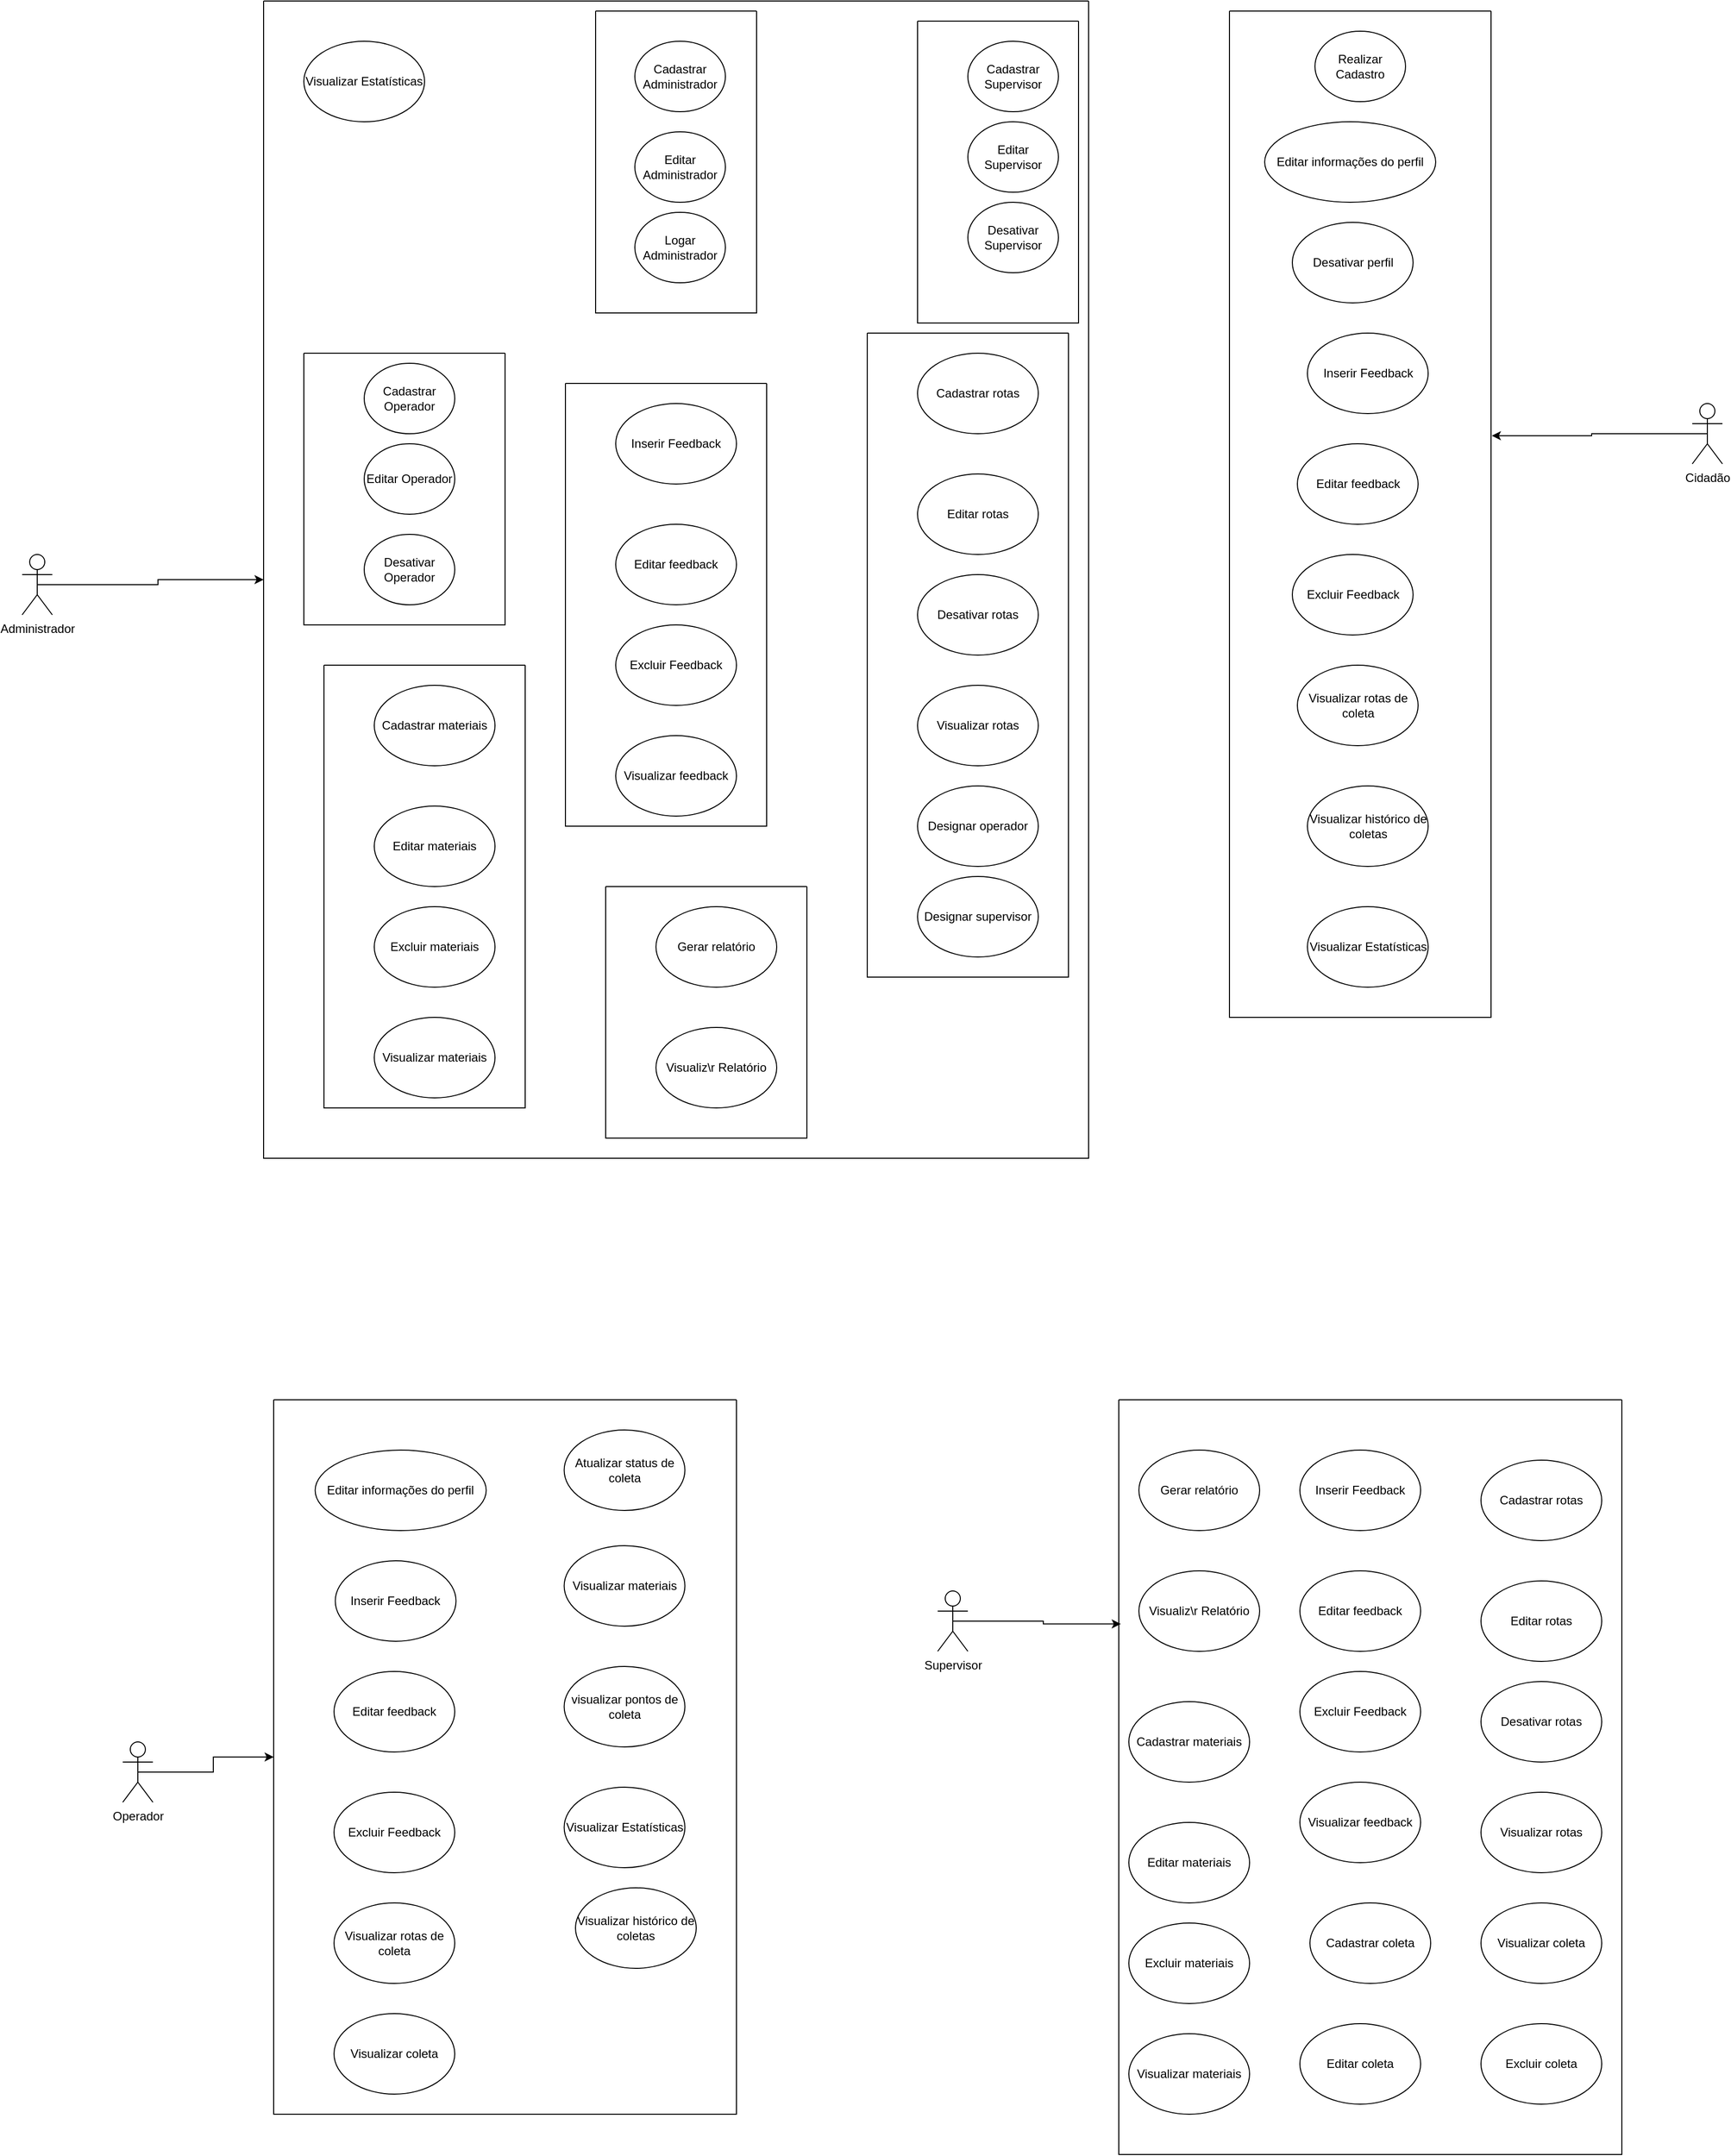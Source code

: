 <mxfile version="24.8.3">
  <diagram name="Página-1" id="-hNQNOBoWdc49GFBCAFE">
    <mxGraphModel dx="2200" dy="1170" grid="1" gridSize="10" guides="1" tooltips="1" connect="1" arrows="1" fold="1" page="1" pageScale="1" pageWidth="3300" pageHeight="4681" math="0" shadow="0">
      <root>
        <mxCell id="0" />
        <mxCell id="1" parent="0" />
        <mxCell id="nr1bMBN_gZwiYWZxmawI-154" style="edgeStyle=orthogonalEdgeStyle;rounded=0;orthogonalLoop=1;jettySize=auto;html=1;exitX=0.5;exitY=0.5;exitDx=0;exitDy=0;exitPerimeter=0;entryX=0;entryY=0.5;entryDx=0;entryDy=0;" edge="1" parent="1" source="eNu-A9OQDc99dVDA0O8h-1" target="nr1bMBN_gZwiYWZxmawI-37">
          <mxGeometry relative="1" as="geometry" />
        </mxCell>
        <mxCell id="eNu-A9OQDc99dVDA0O8h-1" value="Administrador" style="shape=umlActor;verticalLabelPosition=bottom;verticalAlign=top;html=1;outlineConnect=0;" parent="1" vertex="1">
          <mxGeometry x="90" y="550" width="30" height="60" as="geometry" />
        </mxCell>
        <mxCell id="eNu-A9OQDc99dVDA0O8h-3" value="Cidadão" style="shape=umlActor;verticalLabelPosition=bottom;verticalAlign=top;html=1;outlineConnect=0;" parent="1" vertex="1">
          <mxGeometry x="1750" y="400" width="30" height="60" as="geometry" />
        </mxCell>
        <mxCell id="vZEjTpDBOFY25wOexT_T-3" value="Cadastrar Supervisor" style="ellipse;whiteSpace=wrap;html=1;" parent="1" vertex="1">
          <mxGeometry x="1030" y="40" width="90" height="70" as="geometry" />
        </mxCell>
        <mxCell id="vZEjTpDBOFY25wOexT_T-10" value="Editar Supervisor" style="ellipse;whiteSpace=wrap;html=1;" parent="1" vertex="1">
          <mxGeometry x="1030" y="120" width="90" height="70" as="geometry" />
        </mxCell>
        <mxCell id="vZEjTpDBOFY25wOexT_T-11" value="Desativar Supervisor" style="ellipse;whiteSpace=wrap;html=1;" parent="1" vertex="1">
          <mxGeometry x="1030" y="200" width="90" height="70" as="geometry" />
        </mxCell>
        <mxCell id="vZEjTpDBOFY25wOexT_T-17" value="" style="swimlane;startSize=0;" parent="1" vertex="1">
          <mxGeometry x="370" y="350" width="200" height="270" as="geometry" />
        </mxCell>
        <mxCell id="vZEjTpDBOFY25wOexT_T-12" value="Desativar Operador" style="ellipse;whiteSpace=wrap;html=1;" parent="vZEjTpDBOFY25wOexT_T-17" vertex="1">
          <mxGeometry x="60" y="180" width="90" height="70" as="geometry" />
        </mxCell>
        <mxCell id="vZEjTpDBOFY25wOexT_T-9" value="Editar Operador" style="ellipse;whiteSpace=wrap;html=1;" parent="vZEjTpDBOFY25wOexT_T-17" vertex="1">
          <mxGeometry x="60" y="90" width="90" height="70" as="geometry" />
        </mxCell>
        <mxCell id="vZEjTpDBOFY25wOexT_T-2" value="Cadastrar Operador" style="ellipse;whiteSpace=wrap;html=1;" parent="vZEjTpDBOFY25wOexT_T-17" vertex="1">
          <mxGeometry x="60" y="10" width="90" height="70" as="geometry" />
        </mxCell>
        <mxCell id="nr1bMBN_gZwiYWZxmawI-7" value="Inserir Feedback" style="ellipse;whiteSpace=wrap;html=1;" vertex="1" parent="1">
          <mxGeometry x="680" y="400" width="120" height="80" as="geometry" />
        </mxCell>
        <mxCell id="nr1bMBN_gZwiYWZxmawI-8" value="Editar feedback" style="ellipse;whiteSpace=wrap;html=1;" vertex="1" parent="1">
          <mxGeometry x="680" y="520" width="120" height="80" as="geometry" />
        </mxCell>
        <mxCell id="nr1bMBN_gZwiYWZxmawI-9" value="Excluir Feedback" style="ellipse;whiteSpace=wrap;html=1;" vertex="1" parent="1">
          <mxGeometry x="680" y="620" width="120" height="80" as="geometry" />
        </mxCell>
        <mxCell id="nr1bMBN_gZwiYWZxmawI-11" value="" style="swimlane;startSize=0;" vertex="1" parent="1">
          <mxGeometry x="1290" y="10" width="260" height="1000" as="geometry" />
        </mxCell>
        <mxCell id="vZEjTpDBOFY25wOexT_T-4" value="Realizar Cadastro" style="ellipse;whiteSpace=wrap;html=1;" parent="nr1bMBN_gZwiYWZxmawI-11" vertex="1">
          <mxGeometry x="85" y="20" width="90" height="70" as="geometry" />
        </mxCell>
        <mxCell id="nr1bMBN_gZwiYWZxmawI-3" value="Inserir Feedback" style="ellipse;whiteSpace=wrap;html=1;" vertex="1" parent="nr1bMBN_gZwiYWZxmawI-11">
          <mxGeometry x="77.5" y="320" width="120" height="80" as="geometry" />
        </mxCell>
        <mxCell id="nr1bMBN_gZwiYWZxmawI-4" value="Visualizar rotas de coleta" style="ellipse;whiteSpace=wrap;html=1;" vertex="1" parent="nr1bMBN_gZwiYWZxmawI-11">
          <mxGeometry x="67.5" y="650" width="120" height="80" as="geometry" />
        </mxCell>
        <mxCell id="nr1bMBN_gZwiYWZxmawI-6" value="Excluir Feedback" style="ellipse;whiteSpace=wrap;html=1;" vertex="1" parent="nr1bMBN_gZwiYWZxmawI-11">
          <mxGeometry x="62.5" y="540" width="120" height="80" as="geometry" />
        </mxCell>
        <mxCell id="nr1bMBN_gZwiYWZxmawI-5" value="Editar feedback" style="ellipse;whiteSpace=wrap;html=1;" vertex="1" parent="nr1bMBN_gZwiYWZxmawI-11">
          <mxGeometry x="67.5" y="430" width="120" height="80" as="geometry" />
        </mxCell>
        <mxCell id="nr1bMBN_gZwiYWZxmawI-45" value="Editar informações do perfil" style="ellipse;whiteSpace=wrap;html=1;" vertex="1" parent="nr1bMBN_gZwiYWZxmawI-11">
          <mxGeometry x="35" y="110" width="170" height="80" as="geometry" />
        </mxCell>
        <mxCell id="nr1bMBN_gZwiYWZxmawI-46" value="Desativar perfil" style="ellipse;whiteSpace=wrap;html=1;" vertex="1" parent="nr1bMBN_gZwiYWZxmawI-11">
          <mxGeometry x="62.5" y="210" width="120" height="80" as="geometry" />
        </mxCell>
        <mxCell id="nr1bMBN_gZwiYWZxmawI-48" value="Visualizar histórico de coletas" style="ellipse;whiteSpace=wrap;html=1;" vertex="1" parent="nr1bMBN_gZwiYWZxmawI-11">
          <mxGeometry x="77.5" y="770" width="120" height="80" as="geometry" />
        </mxCell>
        <mxCell id="nr1bMBN_gZwiYWZxmawI-49" value="Visualiza&lt;span style=&quot;background-color: initial;&quot;&gt;r Estatísticas&lt;/span&gt;" style="ellipse;whiteSpace=wrap;html=1;" vertex="1" parent="nr1bMBN_gZwiYWZxmawI-11">
          <mxGeometry x="77.5" y="890" width="120" height="80" as="geometry" />
        </mxCell>
        <mxCell id="nr1bMBN_gZwiYWZxmawI-12" value="Visualizar feedback" style="ellipse;whiteSpace=wrap;html=1;" vertex="1" parent="1">
          <mxGeometry x="680" y="730" width="120" height="80" as="geometry" />
        </mxCell>
        <mxCell id="nr1bMBN_gZwiYWZxmawI-13" value="" style="swimlane;startSize=0;" vertex="1" parent="1">
          <mxGeometry x="660" y="10" width="160" height="300" as="geometry" />
        </mxCell>
        <mxCell id="nr1bMBN_gZwiYWZxmawI-14" value="" style="swimlane;startSize=0;" vertex="1" parent="1">
          <mxGeometry x="630" y="380" width="200" height="440" as="geometry" />
        </mxCell>
        <mxCell id="nr1bMBN_gZwiYWZxmawI-15" value="Cadastrar materiais" style="ellipse;whiteSpace=wrap;html=1;" vertex="1" parent="1">
          <mxGeometry x="440" y="680" width="120" height="80" as="geometry" />
        </mxCell>
        <mxCell id="nr1bMBN_gZwiYWZxmawI-16" value="Editar materiais" style="ellipse;whiteSpace=wrap;html=1;" vertex="1" parent="1">
          <mxGeometry x="440" y="800" width="120" height="80" as="geometry" />
        </mxCell>
        <mxCell id="nr1bMBN_gZwiYWZxmawI-17" value="Excluir materiais" style="ellipse;whiteSpace=wrap;html=1;" vertex="1" parent="1">
          <mxGeometry x="440" y="900" width="120" height="80" as="geometry" />
        </mxCell>
        <mxCell id="nr1bMBN_gZwiYWZxmawI-18" value="Visualizar materiais" style="ellipse;whiteSpace=wrap;html=1;" vertex="1" parent="1">
          <mxGeometry x="440" y="1010" width="120" height="80" as="geometry" />
        </mxCell>
        <mxCell id="nr1bMBN_gZwiYWZxmawI-19" value="" style="swimlane;startSize=0;" vertex="1" parent="1">
          <mxGeometry x="390" y="660" width="200" height="440" as="geometry" />
        </mxCell>
        <mxCell id="nr1bMBN_gZwiYWZxmawI-29" value="Gerar relatório" style="ellipse;whiteSpace=wrap;html=1;" vertex="1" parent="1">
          <mxGeometry x="720" y="900" width="120" height="80" as="geometry" />
        </mxCell>
        <mxCell id="nr1bMBN_gZwiYWZxmawI-30" value="Visualiz\r Relatório" style="ellipse;whiteSpace=wrap;html=1;" vertex="1" parent="1">
          <mxGeometry x="720" y="1020" width="120" height="80" as="geometry" />
        </mxCell>
        <mxCell id="nr1bMBN_gZwiYWZxmawI-33" value="" style="swimlane;startSize=0;" vertex="1" parent="1">
          <mxGeometry x="670" y="880" width="200" height="250" as="geometry" />
        </mxCell>
        <mxCell id="nr1bMBN_gZwiYWZxmawI-37" value="" style="swimlane;startSize=0;" vertex="1" parent="1">
          <mxGeometry x="330" width="820" height="1150" as="geometry" />
        </mxCell>
        <mxCell id="nr1bMBN_gZwiYWZxmawI-36" value="Visualiza&lt;span style=&quot;background-color: initial;&quot;&gt;r Estatísticas&lt;/span&gt;" style="ellipse;whiteSpace=wrap;html=1;" vertex="1" parent="nr1bMBN_gZwiYWZxmawI-37">
          <mxGeometry x="40" y="40" width="120" height="80" as="geometry" />
        </mxCell>
        <mxCell id="nr1bMBN_gZwiYWZxmawI-20" value="Cadastrar rotas" style="ellipse;whiteSpace=wrap;html=1;" vertex="1" parent="nr1bMBN_gZwiYWZxmawI-37">
          <mxGeometry x="650" y="350" width="120" height="80" as="geometry" />
        </mxCell>
        <mxCell id="nr1bMBN_gZwiYWZxmawI-21" value="Editar rotas" style="ellipse;whiteSpace=wrap;html=1;" vertex="1" parent="nr1bMBN_gZwiYWZxmawI-37">
          <mxGeometry x="650" y="470" width="120" height="80" as="geometry" />
        </mxCell>
        <mxCell id="nr1bMBN_gZwiYWZxmawI-22" value="Desativar&amp;nbsp;&lt;span style=&quot;background-color: initial;&quot;&gt;rotas&lt;/span&gt;" style="ellipse;whiteSpace=wrap;html=1;" vertex="1" parent="nr1bMBN_gZwiYWZxmawI-37">
          <mxGeometry x="650" y="570" width="120" height="80" as="geometry" />
        </mxCell>
        <mxCell id="nr1bMBN_gZwiYWZxmawI-23" value="Visualizar rotas" style="ellipse;whiteSpace=wrap;html=1;" vertex="1" parent="nr1bMBN_gZwiYWZxmawI-37">
          <mxGeometry x="650" y="680" width="120" height="80" as="geometry" />
        </mxCell>
        <mxCell id="nr1bMBN_gZwiYWZxmawI-24" value="" style="swimlane;startSize=0;" vertex="1" parent="nr1bMBN_gZwiYWZxmawI-37">
          <mxGeometry x="600" y="330" width="200" height="640" as="geometry" />
        </mxCell>
        <mxCell id="nr1bMBN_gZwiYWZxmawI-27" value="Designar operador" style="ellipse;whiteSpace=wrap;html=1;" vertex="1" parent="nr1bMBN_gZwiYWZxmawI-24">
          <mxGeometry x="50" y="450" width="120" height="80" as="geometry" />
        </mxCell>
        <mxCell id="nr1bMBN_gZwiYWZxmawI-28" value="Designar supervisor" style="ellipse;whiteSpace=wrap;html=1;" vertex="1" parent="nr1bMBN_gZwiYWZxmawI-24">
          <mxGeometry x="50" y="540" width="120" height="80" as="geometry" />
        </mxCell>
        <mxCell id="nr1bMBN_gZwiYWZxmawI-64" style="edgeStyle=orthogonalEdgeStyle;rounded=0;orthogonalLoop=1;jettySize=auto;html=1;exitX=0.5;exitY=0.5;exitDx=0;exitDy=0;exitPerimeter=0;entryX=0;entryY=0.5;entryDx=0;entryDy=0;" edge="1" parent="1" source="nr1bMBN_gZwiYWZxmawI-38" target="nr1bMBN_gZwiYWZxmawI-51">
          <mxGeometry relative="1" as="geometry" />
        </mxCell>
        <mxCell id="nr1bMBN_gZwiYWZxmawI-38" value="Operador&lt;div&gt;&lt;br&gt;&lt;/div&gt;" style="shape=umlActor;verticalLabelPosition=bottom;verticalAlign=top;html=1;outlineConnect=0;" vertex="1" parent="1">
          <mxGeometry x="190" y="1730" width="30" height="60" as="geometry" />
        </mxCell>
        <mxCell id="nr1bMBN_gZwiYWZxmawI-39" value="Supervisor" style="shape=umlActor;verticalLabelPosition=bottom;verticalAlign=top;html=1;outlineConnect=0;" vertex="1" parent="1">
          <mxGeometry x="1000" y="1580" width="30" height="60" as="geometry" />
        </mxCell>
        <mxCell id="nr1bMBN_gZwiYWZxmawI-50" style="edgeStyle=orthogonalEdgeStyle;rounded=0;orthogonalLoop=1;jettySize=auto;html=1;exitX=0.5;exitY=0.5;exitDx=0;exitDy=0;exitPerimeter=0;entryX=1.003;entryY=0.422;entryDx=0;entryDy=0;entryPerimeter=0;" edge="1" parent="1" source="eNu-A9OQDc99dVDA0O8h-3" target="nr1bMBN_gZwiYWZxmawI-11">
          <mxGeometry relative="1" as="geometry" />
        </mxCell>
        <mxCell id="nr1bMBN_gZwiYWZxmawI-51" value="" style="swimlane;startSize=0;" vertex="1" parent="1">
          <mxGeometry x="340" y="1390" width="460" height="710" as="geometry" />
        </mxCell>
        <mxCell id="nr1bMBN_gZwiYWZxmawI-53" value="Inserir Feedback" style="ellipse;whiteSpace=wrap;html=1;" vertex="1" parent="nr1bMBN_gZwiYWZxmawI-51">
          <mxGeometry x="61.25" y="160" width="120" height="80" as="geometry" />
        </mxCell>
        <mxCell id="nr1bMBN_gZwiYWZxmawI-54" value="Visualizar rotas de coleta" style="ellipse;whiteSpace=wrap;html=1;" vertex="1" parent="nr1bMBN_gZwiYWZxmawI-51">
          <mxGeometry x="60" y="500" width="120" height="80" as="geometry" />
        </mxCell>
        <mxCell id="nr1bMBN_gZwiYWZxmawI-55" value="Excluir Feedback" style="ellipse;whiteSpace=wrap;html=1;" vertex="1" parent="nr1bMBN_gZwiYWZxmawI-51">
          <mxGeometry x="60" y="390" width="120" height="80" as="geometry" />
        </mxCell>
        <mxCell id="nr1bMBN_gZwiYWZxmawI-56" value="Editar feedback" style="ellipse;whiteSpace=wrap;html=1;" vertex="1" parent="nr1bMBN_gZwiYWZxmawI-51">
          <mxGeometry x="60" y="270" width="120" height="80" as="geometry" />
        </mxCell>
        <mxCell id="nr1bMBN_gZwiYWZxmawI-57" value="Editar informações do perfil" style="ellipse;whiteSpace=wrap;html=1;" vertex="1" parent="nr1bMBN_gZwiYWZxmawI-51">
          <mxGeometry x="41.25" y="50" width="170" height="80" as="geometry" />
        </mxCell>
        <mxCell id="nr1bMBN_gZwiYWZxmawI-59" value="Visualizar histórico de coletas" style="ellipse;whiteSpace=wrap;html=1;" vertex="1" parent="nr1bMBN_gZwiYWZxmawI-51">
          <mxGeometry x="300" y="485" width="120" height="80" as="geometry" />
        </mxCell>
        <mxCell id="nr1bMBN_gZwiYWZxmawI-60" value="Visualiza&lt;span style=&quot;background-color: initial;&quot;&gt;r Estatísticas&lt;/span&gt;" style="ellipse;whiteSpace=wrap;html=1;" vertex="1" parent="nr1bMBN_gZwiYWZxmawI-51">
          <mxGeometry x="288.75" y="385" width="120" height="80" as="geometry" />
        </mxCell>
        <mxCell id="nr1bMBN_gZwiYWZxmawI-61" value="Atualizar status de coleta" style="ellipse;whiteSpace=wrap;html=1;" vertex="1" parent="nr1bMBN_gZwiYWZxmawI-51">
          <mxGeometry x="288.75" y="30" width="120" height="80" as="geometry" />
        </mxCell>
        <mxCell id="nr1bMBN_gZwiYWZxmawI-62" value="Visualizar materiais" style="ellipse;whiteSpace=wrap;html=1;" vertex="1" parent="nr1bMBN_gZwiYWZxmawI-51">
          <mxGeometry x="288.75" y="145" width="120" height="80" as="geometry" />
        </mxCell>
        <mxCell id="nr1bMBN_gZwiYWZxmawI-63" value="visualizar pontos de coleta" style="ellipse;whiteSpace=wrap;html=1;" vertex="1" parent="nr1bMBN_gZwiYWZxmawI-51">
          <mxGeometry x="288.75" y="265" width="120" height="80" as="geometry" />
        </mxCell>
        <mxCell id="nr1bMBN_gZwiYWZxmawI-65" value="Visualizar coleta" style="ellipse;whiteSpace=wrap;html=1;" vertex="1" parent="nr1bMBN_gZwiYWZxmawI-51">
          <mxGeometry x="60" y="610" width="120" height="80" as="geometry" />
        </mxCell>
        <mxCell id="nr1bMBN_gZwiYWZxmawI-122" value="Inserir Feedback" style="ellipse;whiteSpace=wrap;html=1;" vertex="1" parent="1">
          <mxGeometry x="1360" y="1440" width="120" height="80" as="geometry" />
        </mxCell>
        <mxCell id="nr1bMBN_gZwiYWZxmawI-123" value="Editar feedback" style="ellipse;whiteSpace=wrap;html=1;" vertex="1" parent="1">
          <mxGeometry x="1360" y="1560" width="120" height="80" as="geometry" />
        </mxCell>
        <mxCell id="nr1bMBN_gZwiYWZxmawI-124" value="Excluir Feedback" style="ellipse;whiteSpace=wrap;html=1;" vertex="1" parent="1">
          <mxGeometry x="1360" y="1660" width="120" height="80" as="geometry" />
        </mxCell>
        <mxCell id="nr1bMBN_gZwiYWZxmawI-125" value="Visualizar feedback" style="ellipse;whiteSpace=wrap;html=1;" vertex="1" parent="1">
          <mxGeometry x="1360" y="1770" width="120" height="80" as="geometry" />
        </mxCell>
        <mxCell id="nr1bMBN_gZwiYWZxmawI-127" value="Cadastrar materiais" style="ellipse;whiteSpace=wrap;html=1;" vertex="1" parent="1">
          <mxGeometry x="1190" y="1690" width="120" height="80" as="geometry" />
        </mxCell>
        <mxCell id="nr1bMBN_gZwiYWZxmawI-128" value="Editar materiais" style="ellipse;whiteSpace=wrap;html=1;" vertex="1" parent="1">
          <mxGeometry x="1190" y="1810" width="120" height="80" as="geometry" />
        </mxCell>
        <mxCell id="nr1bMBN_gZwiYWZxmawI-129" value="Excluir materiais" style="ellipse;whiteSpace=wrap;html=1;" vertex="1" parent="1">
          <mxGeometry x="1190" y="1910" width="120" height="80" as="geometry" />
        </mxCell>
        <mxCell id="nr1bMBN_gZwiYWZxmawI-130" value="Visualizar materiais" style="ellipse;whiteSpace=wrap;html=1;" vertex="1" parent="1">
          <mxGeometry x="1190" y="2020" width="120" height="80" as="geometry" />
        </mxCell>
        <mxCell id="nr1bMBN_gZwiYWZxmawI-132" value="Cadastrar rotas" style="ellipse;whiteSpace=wrap;html=1;" vertex="1" parent="1">
          <mxGeometry x="1540" y="1450" width="120" height="80" as="geometry" />
        </mxCell>
        <mxCell id="nr1bMBN_gZwiYWZxmawI-133" value="Editar rotas" style="ellipse;whiteSpace=wrap;html=1;" vertex="1" parent="1">
          <mxGeometry x="1540" y="1570" width="120" height="80" as="geometry" />
        </mxCell>
        <mxCell id="nr1bMBN_gZwiYWZxmawI-134" value="Desativar&amp;nbsp;&lt;span style=&quot;background-color: initial;&quot;&gt;rotas&lt;/span&gt;" style="ellipse;whiteSpace=wrap;html=1;" vertex="1" parent="1">
          <mxGeometry x="1540" y="1670" width="120" height="80" as="geometry" />
        </mxCell>
        <mxCell id="nr1bMBN_gZwiYWZxmawI-135" value="Visualizar rotas" style="ellipse;whiteSpace=wrap;html=1;" vertex="1" parent="1">
          <mxGeometry x="1540" y="1780" width="120" height="80" as="geometry" />
        </mxCell>
        <mxCell id="nr1bMBN_gZwiYWZxmawI-139" value="Gerar relatório" style="ellipse;whiteSpace=wrap;html=1;" vertex="1" parent="1">
          <mxGeometry x="1200" y="1440" width="120" height="80" as="geometry" />
        </mxCell>
        <mxCell id="nr1bMBN_gZwiYWZxmawI-140" value="Visualiz\r Relatório" style="ellipse;whiteSpace=wrap;html=1;" vertex="1" parent="1">
          <mxGeometry x="1200" y="1560" width="120" height="80" as="geometry" />
        </mxCell>
        <mxCell id="nr1bMBN_gZwiYWZxmawI-144" value="Cadastrar coleta" style="ellipse;whiteSpace=wrap;html=1;" vertex="1" parent="1">
          <mxGeometry x="1370" y="1890" width="120" height="80" as="geometry" />
        </mxCell>
        <mxCell id="nr1bMBN_gZwiYWZxmawI-145" value="Editar coleta" style="ellipse;whiteSpace=wrap;html=1;" vertex="1" parent="1">
          <mxGeometry x="1360" y="2010" width="120" height="80" as="geometry" />
        </mxCell>
        <mxCell id="nr1bMBN_gZwiYWZxmawI-146" value="Excluir coleta" style="ellipse;whiteSpace=wrap;html=1;" vertex="1" parent="1">
          <mxGeometry x="1540" y="2010" width="120" height="80" as="geometry" />
        </mxCell>
        <mxCell id="nr1bMBN_gZwiYWZxmawI-147" value="Visualizar coleta" style="ellipse;whiteSpace=wrap;html=1;" vertex="1" parent="1">
          <mxGeometry x="1540" y="1890" width="120" height="80" as="geometry" />
        </mxCell>
        <mxCell id="nr1bMBN_gZwiYWZxmawI-148" value="" style="swimlane;startSize=0;" vertex="1" parent="1">
          <mxGeometry x="1180" y="1390" width="500" height="750" as="geometry" />
        </mxCell>
        <mxCell id="nr1bMBN_gZwiYWZxmawI-149" style="edgeStyle=orthogonalEdgeStyle;rounded=0;orthogonalLoop=1;jettySize=auto;html=1;exitX=0.5;exitY=0.5;exitDx=0;exitDy=0;exitPerimeter=0;entryX=0.004;entryY=0.297;entryDx=0;entryDy=0;entryPerimeter=0;" edge="1" parent="1" source="nr1bMBN_gZwiYWZxmawI-39" target="nr1bMBN_gZwiYWZxmawI-148">
          <mxGeometry relative="1" as="geometry" />
        </mxCell>
        <mxCell id="nr1bMBN_gZwiYWZxmawI-150" value="Logar Administrador" style="ellipse;whiteSpace=wrap;html=1;" vertex="1" parent="1">
          <mxGeometry x="699" y="210" width="90" height="70" as="geometry" />
        </mxCell>
        <mxCell id="nr1bMBN_gZwiYWZxmawI-151" value="Editar Administrador" style="ellipse;whiteSpace=wrap;html=1;" vertex="1" parent="1">
          <mxGeometry x="699" y="130" width="90" height="70" as="geometry" />
        </mxCell>
        <mxCell id="nr1bMBN_gZwiYWZxmawI-152" value="Cadastrar Administrador" style="ellipse;whiteSpace=wrap;html=1;" vertex="1" parent="1">
          <mxGeometry x="699" y="40" width="90" height="70" as="geometry" />
        </mxCell>
        <mxCell id="nr1bMBN_gZwiYWZxmawI-153" value="" style="swimlane;startSize=0;" vertex="1" parent="1">
          <mxGeometry x="980" y="20" width="160" height="300" as="geometry" />
        </mxCell>
      </root>
    </mxGraphModel>
  </diagram>
</mxfile>
